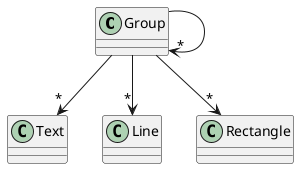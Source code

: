 @startuml

Class Group {

}

Class Text {

}

Class Line {

}

Class Rectangle {

}

Group --> "*" Text
Group --> "*" Line
Group --> "*" Rectangle

Group --> "*" Group

@enduml